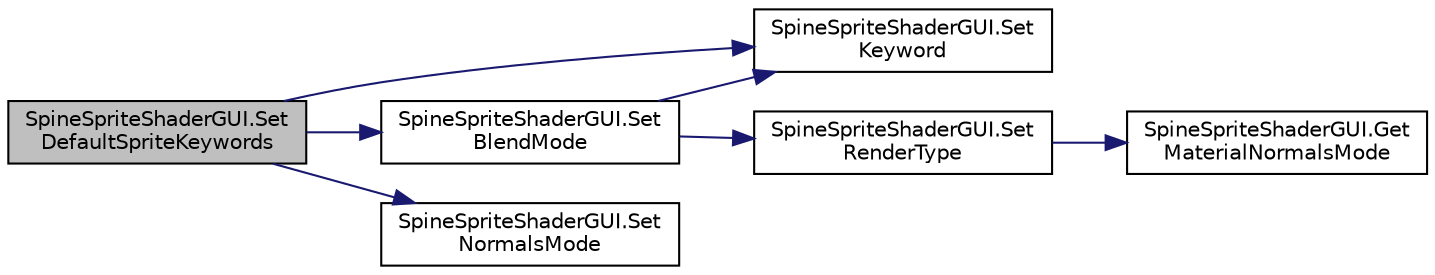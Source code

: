 digraph "SpineSpriteShaderGUI.SetDefaultSpriteKeywords"
{
 // LATEX_PDF_SIZE
  edge [fontname="Helvetica",fontsize="10",labelfontname="Helvetica",labelfontsize="10"];
  node [fontname="Helvetica",fontsize="10",shape=record];
  rankdir="LR";
  Node1 [label="SpineSpriteShaderGUI.Set\lDefaultSpriteKeywords",height=0.2,width=0.4,color="black", fillcolor="grey75", style="filled", fontcolor="black",tooltip=" "];
  Node1 -> Node2 [color="midnightblue",fontsize="10",style="solid"];
  Node2 [label="SpineSpriteShaderGUI.Set\lBlendMode",height=0.2,width=0.4,color="black", fillcolor="white", style="filled",URL="$class_spine_sprite_shader_g_u_i.html#aa55a772059b600393ee0aeb23dc1a27e",tooltip=" "];
  Node2 -> Node3 [color="midnightblue",fontsize="10",style="solid"];
  Node3 [label="SpineSpriteShaderGUI.Set\lKeyword",height=0.2,width=0.4,color="black", fillcolor="white", style="filled",URL="$class_spine_sprite_shader_g_u_i.html#a7e1134ea713042bb1685316583c03066",tooltip=" "];
  Node2 -> Node4 [color="midnightblue",fontsize="10",style="solid"];
  Node4 [label="SpineSpriteShaderGUI.Set\lRenderType",height=0.2,width=0.4,color="black", fillcolor="white", style="filled",URL="$class_spine_sprite_shader_g_u_i.html#ab283961cc7f713c4d397be4319875a7e",tooltip=" "];
  Node4 -> Node5 [color="midnightblue",fontsize="10",style="solid"];
  Node5 [label="SpineSpriteShaderGUI.Get\lMaterialNormalsMode",height=0.2,width=0.4,color="black", fillcolor="white", style="filled",URL="$class_spine_sprite_shader_g_u_i.html#a10b72720427bc52c9ff2e2d75cd45caf",tooltip=" "];
  Node1 -> Node3 [color="midnightblue",fontsize="10",style="solid"];
  Node1 -> Node6 [color="midnightblue",fontsize="10",style="solid"];
  Node6 [label="SpineSpriteShaderGUI.Set\lNormalsMode",height=0.2,width=0.4,color="black", fillcolor="white", style="filled",URL="$class_spine_sprite_shader_g_u_i.html#a707186ab969a50ab44a7d42fba9ff0ed",tooltip=" "];
}
